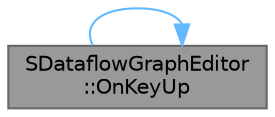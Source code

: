 digraph "SDataflowGraphEditor::OnKeyUp"
{
 // INTERACTIVE_SVG=YES
 // LATEX_PDF_SIZE
  bgcolor="transparent";
  edge [fontname=Helvetica,fontsize=10,labelfontname=Helvetica,labelfontsize=10];
  node [fontname=Helvetica,fontsize=10,shape=box,height=0.2,width=0.4];
  rankdir="RL";
  Node1 [id="Node000001",label="SDataflowGraphEditor\l::OnKeyUp",height=0.2,width=0.4,color="gray40", fillcolor="grey60", style="filled", fontcolor="black",tooltip="Called after a key is released when this widget has focus."];
  Node1 -> Node1 [id="edge1_Node000001_Node000001",dir="back",color="steelblue1",style="solid",tooltip=" "];
}
